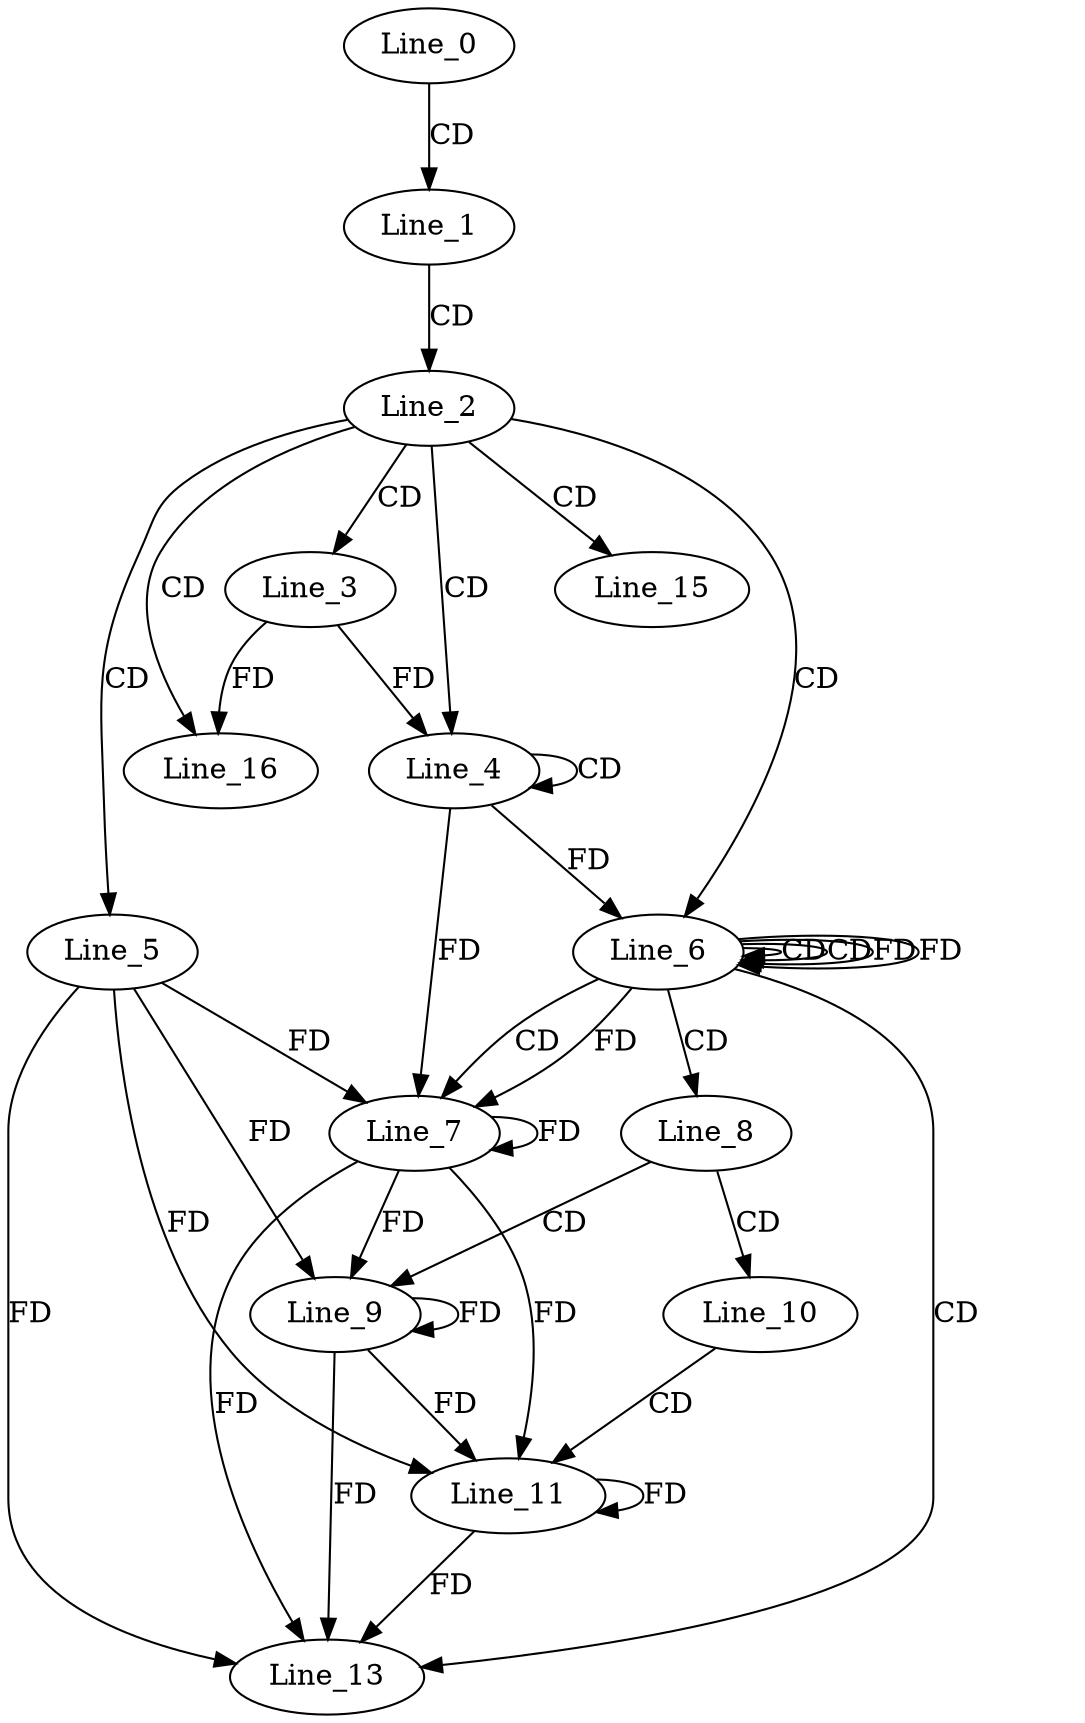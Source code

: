 digraph G {
  Line_0;
  Line_1;
  Line_2;
  Line_3;
  Line_4;
  Line_4;
  Line_5;
  Line_6;
  Line_6;
  Line_6;
  Line_6;
  Line_7;
  Line_7;
  Line_8;
  Line_9;
  Line_10;
  Line_11;
  Line_13;
  Line_15;
  Line_16;
  Line_0 -> Line_1 [ label="CD" ];
  Line_1 -> Line_2 [ label="CD" ];
  Line_2 -> Line_3 [ label="CD" ];
  Line_2 -> Line_4 [ label="CD" ];
  Line_4 -> Line_4 [ label="CD" ];
  Line_3 -> Line_4 [ label="FD" ];
  Line_2 -> Line_5 [ label="CD" ];
  Line_2 -> Line_6 [ label="CD" ];
  Line_6 -> Line_6 [ label="CD" ];
  Line_6 -> Line_6 [ label="CD" ];
  Line_4 -> Line_6 [ label="FD" ];
  Line_6 -> Line_6 [ label="FD" ];
  Line_6 -> Line_7 [ label="CD" ];
  Line_7 -> Line_7 [ label="FD" ];
  Line_5 -> Line_7 [ label="FD" ];
  Line_4 -> Line_7 [ label="FD" ];
  Line_6 -> Line_7 [ label="FD" ];
  Line_6 -> Line_8 [ label="CD" ];
  Line_8 -> Line_9 [ label="CD" ];
  Line_7 -> Line_9 [ label="FD" ];
  Line_9 -> Line_9 [ label="FD" ];
  Line_5 -> Line_9 [ label="FD" ];
  Line_8 -> Line_10 [ label="CD" ];
  Line_10 -> Line_11 [ label="CD" ];
  Line_7 -> Line_11 [ label="FD" ];
  Line_9 -> Line_11 [ label="FD" ];
  Line_11 -> Line_11 [ label="FD" ];
  Line_5 -> Line_11 [ label="FD" ];
  Line_6 -> Line_13 [ label="CD" ];
  Line_7 -> Line_13 [ label="FD" ];
  Line_9 -> Line_13 [ label="FD" ];
  Line_11 -> Line_13 [ label="FD" ];
  Line_5 -> Line_13 [ label="FD" ];
  Line_2 -> Line_15 [ label="CD" ];
  Line_2 -> Line_16 [ label="CD" ];
  Line_3 -> Line_16 [ label="FD" ];
  Line_6 -> Line_6 [ label="FD" ];
}
